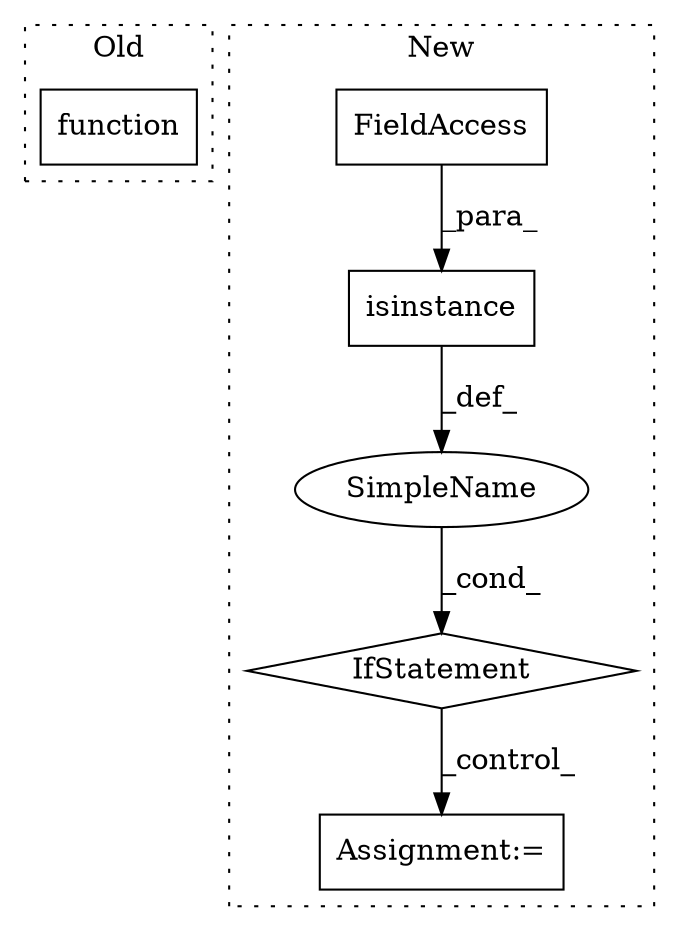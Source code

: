 digraph G {
subgraph cluster0 {
1 [label="function" a="32" s="4412,4428" l="9,1" shape="box"];
label = "Old";
style="dotted";
}
subgraph cluster1 {
2 [label="IfStatement" a="25" s="4743,4773" l="4,2" shape="diamond"];
3 [label="SimpleName" a="42" s="" l="" shape="ellipse"];
4 [label="Assignment:=" a="7" s="4830" l="1" shape="box"];
5 [label="isinstance" a="32" s="4748,4772" l="11,1" shape="box"];
6 [label="FieldAccess" a="22" s="4768" l="4" shape="box"];
label = "New";
style="dotted";
}
2 -> 4 [label="_control_"];
3 -> 2 [label="_cond_"];
5 -> 3 [label="_def_"];
6 -> 5 [label="_para_"];
}